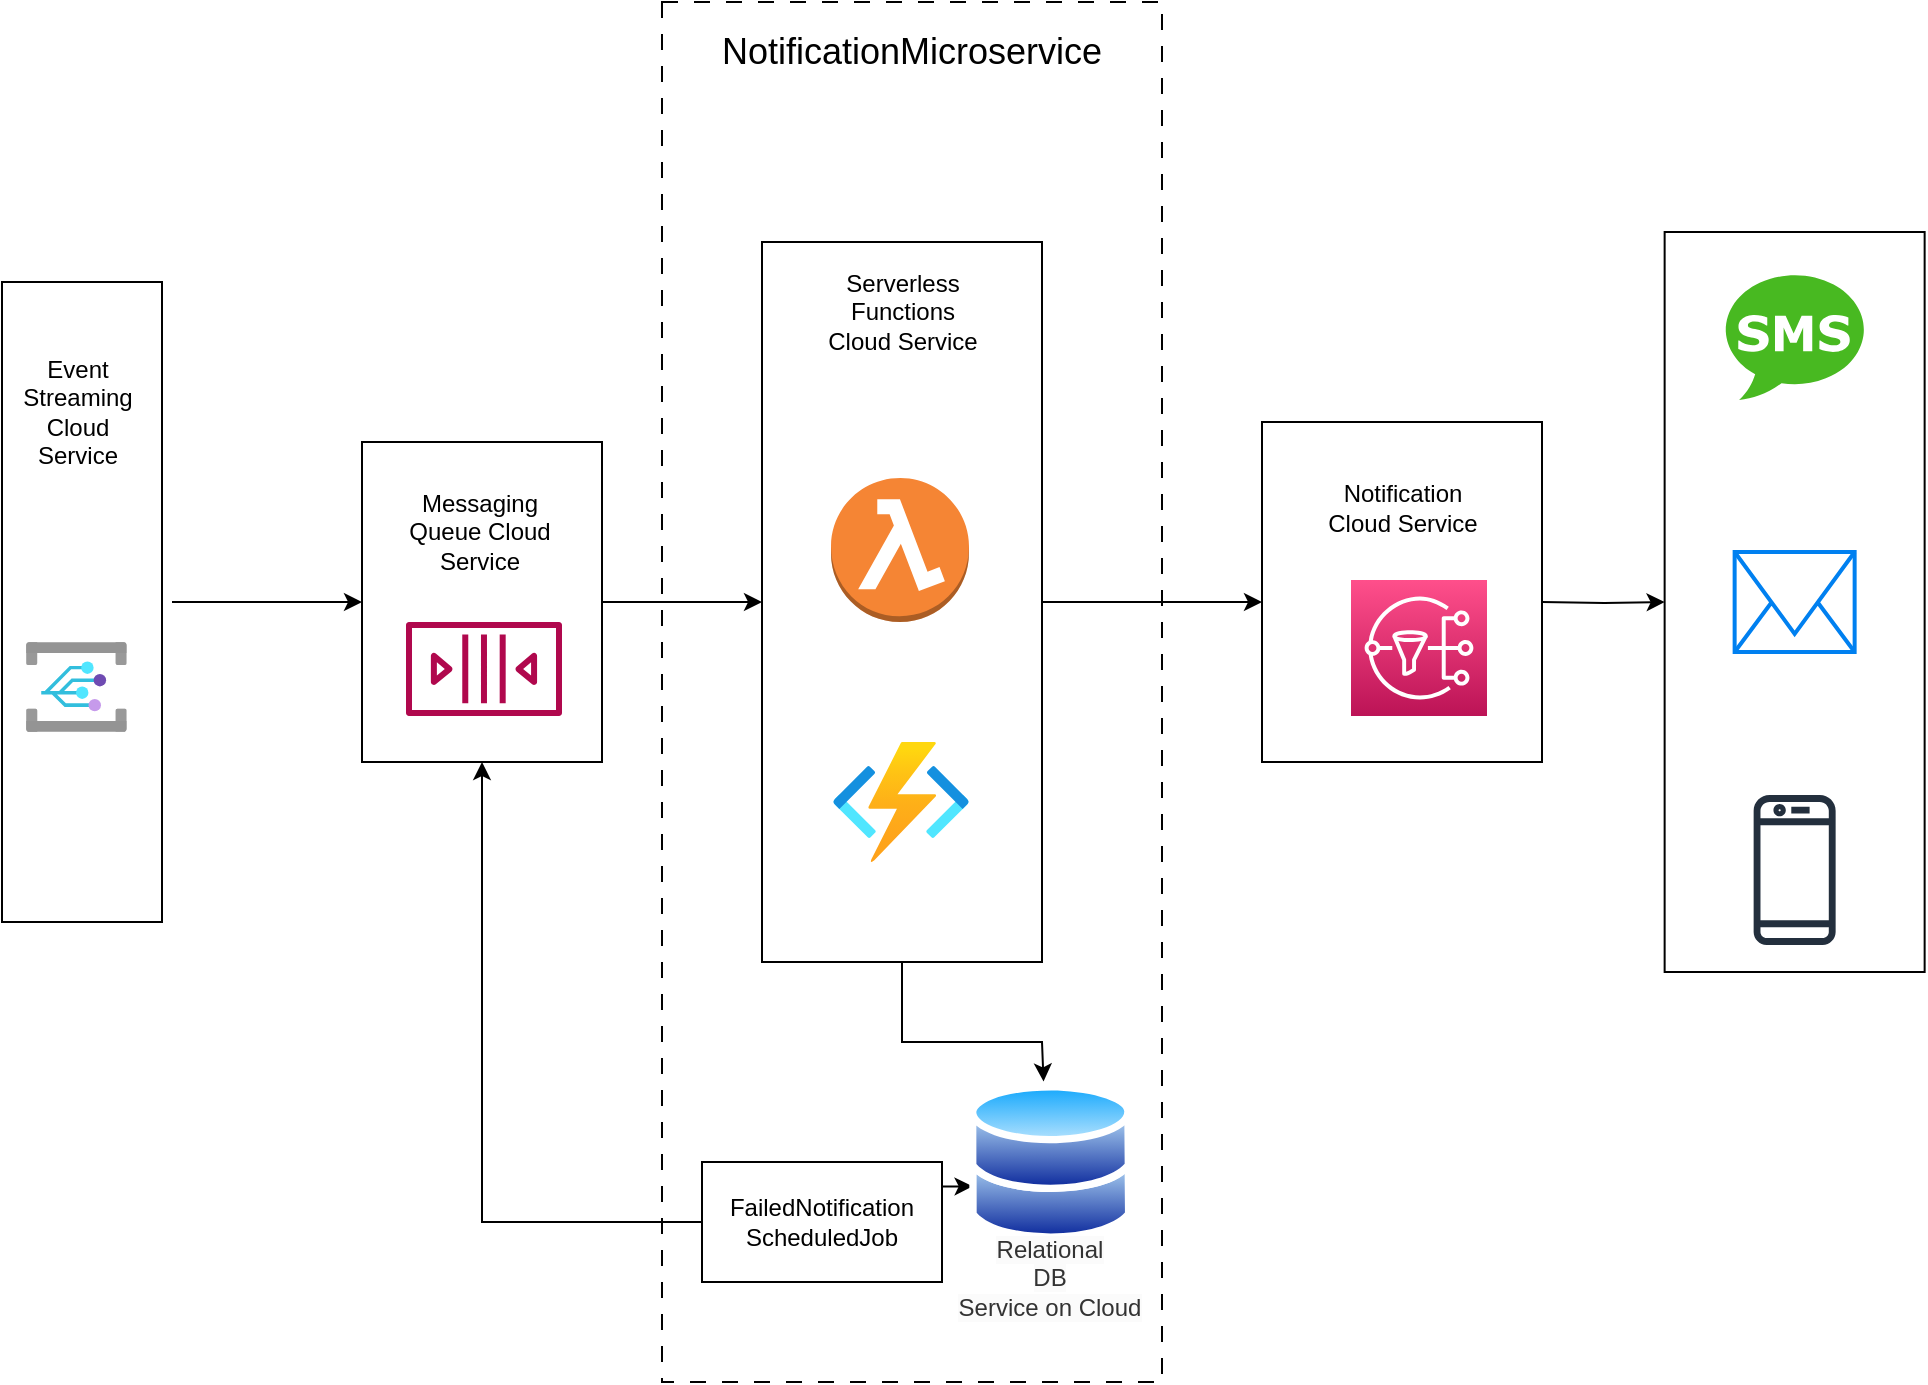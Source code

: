 <mxfile version="21.6.8" type="device">
  <diagram name="Page-1" id="XJx31KslLcZOQSzt-3BY">
    <mxGraphModel dx="2600" dy="1680" grid="1" gridSize="10" guides="1" tooltips="1" connect="1" arrows="1" fold="1" page="1" pageScale="1" pageWidth="850" pageHeight="1100" math="0" shadow="0">
      <root>
        <mxCell id="0" />
        <mxCell id="1" parent="0" />
        <mxCell id="qmaH527FHQ4qSMuzf6Vc-73" value="" style="rounded=0;whiteSpace=wrap;html=1;align=right;fontSize=18;labelPosition=left;verticalLabelPosition=top;verticalAlign=bottom;horizontal=1;dashed=1;dashPattern=8 8;fillStyle=dots;strokeColor=default;fillColor=none;" vertex="1" parent="1">
          <mxGeometry x="660" y="20" width="250" height="690" as="geometry" />
        </mxCell>
        <mxCell id="qmaH527FHQ4qSMuzf6Vc-133" value="" style="rounded=0;whiteSpace=wrap;html=1;fillColor=default;strokeColor=default;" vertex="1" parent="1">
          <mxGeometry x="960" y="230" width="140" height="170" as="geometry" />
        </mxCell>
        <mxCell id="qmaH527FHQ4qSMuzf6Vc-26" value="" style="rounded=0;whiteSpace=wrap;html=1;" vertex="1" parent="1">
          <mxGeometry x="710" y="140" width="140" height="360" as="geometry" />
        </mxCell>
        <mxCell id="qmaH527FHQ4qSMuzf6Vc-9" value="" style="endArrow=classic;html=1;rounded=0;exitX=1;exitY=0.5;exitDx=0;exitDy=0;entryX=0;entryY=0.5;entryDx=0;entryDy=0;" edge="1" parent="1">
          <mxGeometry width="50" height="50" relative="1" as="geometry">
            <mxPoint x="415" y="320" as="sourcePoint" />
            <mxPoint x="510" y="320" as="targetPoint" />
          </mxGeometry>
        </mxCell>
        <mxCell id="qmaH527FHQ4qSMuzf6Vc-147" style="edgeStyle=orthogonalEdgeStyle;rounded=0;orthogonalLoop=1;jettySize=auto;html=1;entryX=0.022;entryY=0.652;entryDx=0;entryDy=0;entryPerimeter=0;" edge="1" parent="1" source="qmaH527FHQ4qSMuzf6Vc-22" target="qmaH527FHQ4qSMuzf6Vc-160">
          <mxGeometry relative="1" as="geometry">
            <mxPoint x="823.025" y="612.65" as="targetPoint" />
            <Array as="points">
              <mxPoint x="810" y="613" />
            </Array>
          </mxGeometry>
        </mxCell>
        <mxCell id="qmaH527FHQ4qSMuzf6Vc-22" value="FailedNotification&lt;br style=&quot;border-color: var(--border-color);&quot;&gt;ScheduledJob" style="rounded=0;whiteSpace=wrap;html=1;fillColor=default;strokeColor=default;" vertex="1" parent="1">
          <mxGeometry x="680" y="600" width="120" height="60" as="geometry" />
        </mxCell>
        <mxCell id="qmaH527FHQ4qSMuzf6Vc-29" value="" style="endArrow=classic;html=1;rounded=0;exitX=0;exitY=0.5;exitDx=0;exitDy=0;entryX=0.5;entryY=1;entryDx=0;entryDy=0;" edge="1" parent="1" source="qmaH527FHQ4qSMuzf6Vc-22" target="qmaH527FHQ4qSMuzf6Vc-154">
          <mxGeometry width="50" height="50" relative="1" as="geometry">
            <mxPoint x="480" y="420" as="sourcePoint" />
            <mxPoint x="570" y="350" as="targetPoint" />
            <Array as="points">
              <mxPoint x="570" y="630" />
            </Array>
          </mxGeometry>
        </mxCell>
        <mxCell id="qmaH527FHQ4qSMuzf6Vc-30" value="" style="endArrow=classic;html=1;rounded=0;exitX=1;exitY=0.5;exitDx=0;exitDy=0;entryX=0;entryY=0.5;entryDx=0;entryDy=0;" edge="1" parent="1" target="qmaH527FHQ4qSMuzf6Vc-26">
          <mxGeometry width="50" height="50" relative="1" as="geometry">
            <mxPoint x="630" y="320" as="sourcePoint" />
            <mxPoint x="530" y="370" as="targetPoint" />
          </mxGeometry>
        </mxCell>
        <mxCell id="qmaH527FHQ4qSMuzf6Vc-33" value="" style="endArrow=classic;html=1;rounded=0;exitX=1;exitY=0.5;exitDx=0;exitDy=0;" edge="1" parent="1" source="qmaH527FHQ4qSMuzf6Vc-26">
          <mxGeometry width="50" height="50" relative="1" as="geometry">
            <mxPoint x="790" y="420" as="sourcePoint" />
            <mxPoint x="960" y="320" as="targetPoint" />
          </mxGeometry>
        </mxCell>
        <mxCell id="qmaH527FHQ4qSMuzf6Vc-43" value="" style="endArrow=classic;html=1;rounded=0;exitX=0.5;exitY=1;exitDx=0;exitDy=0;entryX=0.377;entryY=-0.003;entryDx=0;entryDy=0;entryPerimeter=0;" edge="1" parent="1" source="qmaH527FHQ4qSMuzf6Vc-26">
          <mxGeometry width="50" height="50" relative="1" as="geometry">
            <mxPoint x="790" y="520" as="sourcePoint" />
            <mxPoint x="850.775" y="559.73" as="targetPoint" />
            <Array as="points">
              <mxPoint x="780" y="540" />
              <mxPoint x="850" y="540" />
            </Array>
          </mxGeometry>
        </mxCell>
        <mxCell id="qmaH527FHQ4qSMuzf6Vc-74" value="NotificationMicroservice" style="text;html=1;strokeColor=none;fillColor=none;align=center;verticalAlign=middle;whiteSpace=wrap;rounded=0;fontSize=18;" vertex="1" parent="1">
          <mxGeometry x="715" y="30" width="140" height="30" as="geometry" />
        </mxCell>
        <mxCell id="qmaH527FHQ4qSMuzf6Vc-127" value="" style="edgeStyle=orthogonalEdgeStyle;rounded=0;orthogonalLoop=1;jettySize=auto;html=1;" edge="1" parent="1" target="qmaH527FHQ4qSMuzf6Vc-126">
          <mxGeometry relative="1" as="geometry">
            <mxPoint x="1100" y="320" as="sourcePoint" />
          </mxGeometry>
        </mxCell>
        <mxCell id="qmaH527FHQ4qSMuzf6Vc-126" value="" style="rounded=0;whiteSpace=wrap;html=1;" vertex="1" parent="1">
          <mxGeometry x="1161.32" y="135" width="130" height="370" as="geometry" />
        </mxCell>
        <mxCell id="qmaH527FHQ4qSMuzf6Vc-128" value="" style="dashed=0;outlineConnect=0;html=1;align=center;labelPosition=center;verticalLabelPosition=bottom;verticalAlign=top;shape=mxgraph.weblogos.sms;fillColor=#48B921;strokeColor=none" vertex="1" parent="1">
          <mxGeometry x="1191.72" y="155" width="69.2" height="64" as="geometry" />
        </mxCell>
        <mxCell id="qmaH527FHQ4qSMuzf6Vc-129" value="" style="sketch=0;outlineConnect=0;fontColor=#232F3E;gradientColor=none;fillColor=#232F3D;strokeColor=none;dashed=0;verticalLabelPosition=bottom;verticalAlign=top;align=center;html=1;fontSize=12;fontStyle=0;aspect=fixed;pointerEvents=1;shape=mxgraph.aws4.mobile_client;" vertex="1" parent="1">
          <mxGeometry x="1205.82" y="415" width="41" height="78" as="geometry" />
        </mxCell>
        <mxCell id="qmaH527FHQ4qSMuzf6Vc-130" value="" style="html=1;verticalLabelPosition=bottom;align=center;labelBackgroundColor=#ffffff;verticalAlign=top;strokeWidth=2;strokeColor=#0080F0;shadow=0;dashed=0;shape=mxgraph.ios7.icons.mail;" vertex="1" parent="1">
          <mxGeometry x="1196.32" y="295" width="60" height="50" as="geometry" />
        </mxCell>
        <mxCell id="qmaH527FHQ4qSMuzf6Vc-132" value="Serverless Functions Cloud Service" style="text;html=1;strokeColor=none;fillColor=none;align=center;verticalAlign=middle;whiteSpace=wrap;rounded=0;" vertex="1" parent="1">
          <mxGeometry x="737.5" y="160" width="85" height="30" as="geometry" />
        </mxCell>
        <mxCell id="qmaH527FHQ4qSMuzf6Vc-148" value="Notification Cloud Service" style="text;html=1;strokeColor=none;fillColor=none;align=center;verticalAlign=middle;whiteSpace=wrap;rounded=0;" vertex="1" parent="1">
          <mxGeometry x="987.5" y="258" width="85" height="30" as="geometry" />
        </mxCell>
        <mxCell id="qmaH527FHQ4qSMuzf6Vc-151" value="" style="rounded=0;whiteSpace=wrap;html=1;fillColor=#FFFFFF;strokeColor=default;" vertex="1" parent="1">
          <mxGeometry x="330" y="160" width="80" height="320" as="geometry" />
        </mxCell>
        <mxCell id="qmaH527FHQ4qSMuzf6Vc-152" value="" style="image;aspect=fixed;html=1;points=[];align=center;fontSize=12;image=img/lib/azure2/integration/Event_Grid_Subscriptions.svg;" vertex="1" parent="1">
          <mxGeometry x="342.08" y="340" width="50.25" height="45" as="geometry" />
        </mxCell>
        <mxCell id="qmaH527FHQ4qSMuzf6Vc-153" value="Event Streaming Cloud Service" style="text;html=1;strokeColor=none;fillColor=none;align=center;verticalAlign=middle;whiteSpace=wrap;rounded=0;" vertex="1" parent="1">
          <mxGeometry x="337.92" y="210" width="60" height="30" as="geometry" />
        </mxCell>
        <mxCell id="qmaH527FHQ4qSMuzf6Vc-154" value="" style="rounded=0;whiteSpace=wrap;html=1;fillColor=#FFFFFF;strokeColor=default;" vertex="1" parent="1">
          <mxGeometry x="510" y="240" width="120" height="160" as="geometry" />
        </mxCell>
        <mxCell id="qmaH527FHQ4qSMuzf6Vc-155" value="" style="sketch=0;outlineConnect=0;fontColor=#232F3E;gradientColor=none;fillColor=#B0084D;strokeColor=none;dashed=0;verticalLabelPosition=bottom;verticalAlign=top;align=center;html=1;fontSize=12;fontStyle=0;aspect=fixed;pointerEvents=1;shape=mxgraph.aws4.queue;" vertex="1" parent="1">
          <mxGeometry x="532" y="330" width="78" height="47" as="geometry" />
        </mxCell>
        <mxCell id="qmaH527FHQ4qSMuzf6Vc-156" value="Messaging Queue Cloud Service" style="text;html=1;strokeColor=none;fillColor=none;align=center;verticalAlign=middle;whiteSpace=wrap;rounded=0;" vertex="1" parent="1">
          <mxGeometry x="529" y="270" width="80" height="30" as="geometry" />
        </mxCell>
        <mxCell id="qmaH527FHQ4qSMuzf6Vc-157" value="" style="outlineConnect=0;dashed=0;verticalLabelPosition=bottom;verticalAlign=top;align=center;html=1;shape=mxgraph.aws3.lambda_function;fillColor=#F58534;gradientColor=none;" vertex="1" parent="1">
          <mxGeometry x="744.5" y="258" width="69" height="72" as="geometry" />
        </mxCell>
        <mxCell id="qmaH527FHQ4qSMuzf6Vc-158" value="" style="image;aspect=fixed;html=1;points=[];align=center;fontSize=12;image=img/lib/azure2/compute/Function_Apps.svg;" vertex="1" parent="1">
          <mxGeometry x="745.5" y="390" width="68" height="60" as="geometry" />
        </mxCell>
        <mxCell id="qmaH527FHQ4qSMuzf6Vc-159" value="" style="sketch=0;points=[[0,0,0],[0.25,0,0],[0.5,0,0],[0.75,0,0],[1,0,0],[0,1,0],[0.25,1,0],[0.5,1,0],[0.75,1,0],[1,1,0],[0,0.25,0],[0,0.5,0],[0,0.75,0],[1,0.25,0],[1,0.5,0],[1,0.75,0]];outlineConnect=0;fontColor=#232F3E;gradientColor=#FF4F8B;gradientDirection=north;fillColor=#BC1356;strokeColor=#ffffff;dashed=0;verticalLabelPosition=bottom;verticalAlign=top;align=center;html=1;fontSize=12;fontStyle=0;aspect=fixed;shape=mxgraph.aws4.resourceIcon;resIcon=mxgraph.aws4.sns;" vertex="1" parent="1">
          <mxGeometry x="1004.5" y="309" width="68" height="68" as="geometry" />
        </mxCell>
        <mxCell id="qmaH527FHQ4qSMuzf6Vc-160" value="" style="image;aspect=fixed;perimeter=ellipsePerimeter;html=1;align=center;shadow=0;dashed=0;spacingTop=3;image=img/lib/active_directory/databases.svg;" vertex="1" parent="1">
          <mxGeometry x="813.5" y="560" width="81.64" height="80" as="geometry" />
        </mxCell>
        <mxCell id="qmaH527FHQ4qSMuzf6Vc-161" value="&#xa;&lt;span style=&quot;color: rgb(51, 51, 51); font-family: Helvetica; font-size: 12px; font-style: normal; font-variant-ligatures: normal; font-variant-caps: normal; font-weight: 400; letter-spacing: normal; orphans: 2; text-align: center; text-indent: 0px; text-transform: none; widows: 2; word-spacing: 0px; -webkit-text-stroke-width: 0px; background-color: rgb(251, 251, 251); text-decoration-thickness: initial; text-decoration-style: initial; text-decoration-color: initial; float: none; display: inline !important;&quot;&gt;Relational&lt;/span&gt;&lt;br style=&quot;border-color: var(--border-color); color: rgb(51, 51, 51); font-family: Helvetica; font-size: 12px; font-style: normal; font-variant-ligatures: normal; font-variant-caps: normal; font-weight: 400; letter-spacing: normal; orphans: 2; text-align: center; text-indent: 0px; text-transform: none; widows: 2; word-spacing: 0px; -webkit-text-stroke-width: 0px; background-color: rgb(251, 251, 251); text-decoration-thickness: initial; text-decoration-style: initial; text-decoration-color: initial;&quot;&gt;&lt;span style=&quot;color: rgb(51, 51, 51); font-family: Helvetica; font-size: 12px; font-style: normal; font-variant-ligatures: normal; font-variant-caps: normal; font-weight: 400; letter-spacing: normal; orphans: 2; text-align: center; text-indent: 0px; text-transform: none; widows: 2; word-spacing: 0px; -webkit-text-stroke-width: 0px; background-color: rgb(251, 251, 251); text-decoration-thickness: initial; text-decoration-style: initial; text-decoration-color: initial; float: none; display: inline !important;&quot;&gt;DB&lt;/span&gt;&lt;br style=&quot;border-color: var(--border-color); color: rgb(51, 51, 51); font-family: Helvetica; font-size: 12px; font-style: normal; font-variant-ligatures: normal; font-variant-caps: normal; font-weight: 400; letter-spacing: normal; orphans: 2; text-align: center; text-indent: 0px; text-transform: none; widows: 2; word-spacing: 0px; -webkit-text-stroke-width: 0px; background-color: rgb(251, 251, 251); text-decoration-thickness: initial; text-decoration-style: initial; text-decoration-color: initial;&quot;&gt;&lt;span style=&quot;color: rgb(51, 51, 51); font-family: Helvetica; font-size: 12px; font-style: normal; font-variant-ligatures: normal; font-variant-caps: normal; font-weight: 400; letter-spacing: normal; orphans: 2; text-align: center; text-indent: 0px; text-transform: none; widows: 2; word-spacing: 0px; -webkit-text-stroke-width: 0px; background-color: rgb(251, 251, 251); text-decoration-thickness: initial; text-decoration-style: initial; text-decoration-color: initial; float: none; display: inline !important;&quot;&gt;Service on Cloud&lt;/span&gt;&#xa;&#xa;" style="text;html=1;strokeColor=none;fillColor=none;align=center;verticalAlign=middle;whiteSpace=wrap;rounded=0;" vertex="1" parent="1">
          <mxGeometry x="804.32" y="650" width="100" height="30" as="geometry" />
        </mxCell>
      </root>
    </mxGraphModel>
  </diagram>
</mxfile>
